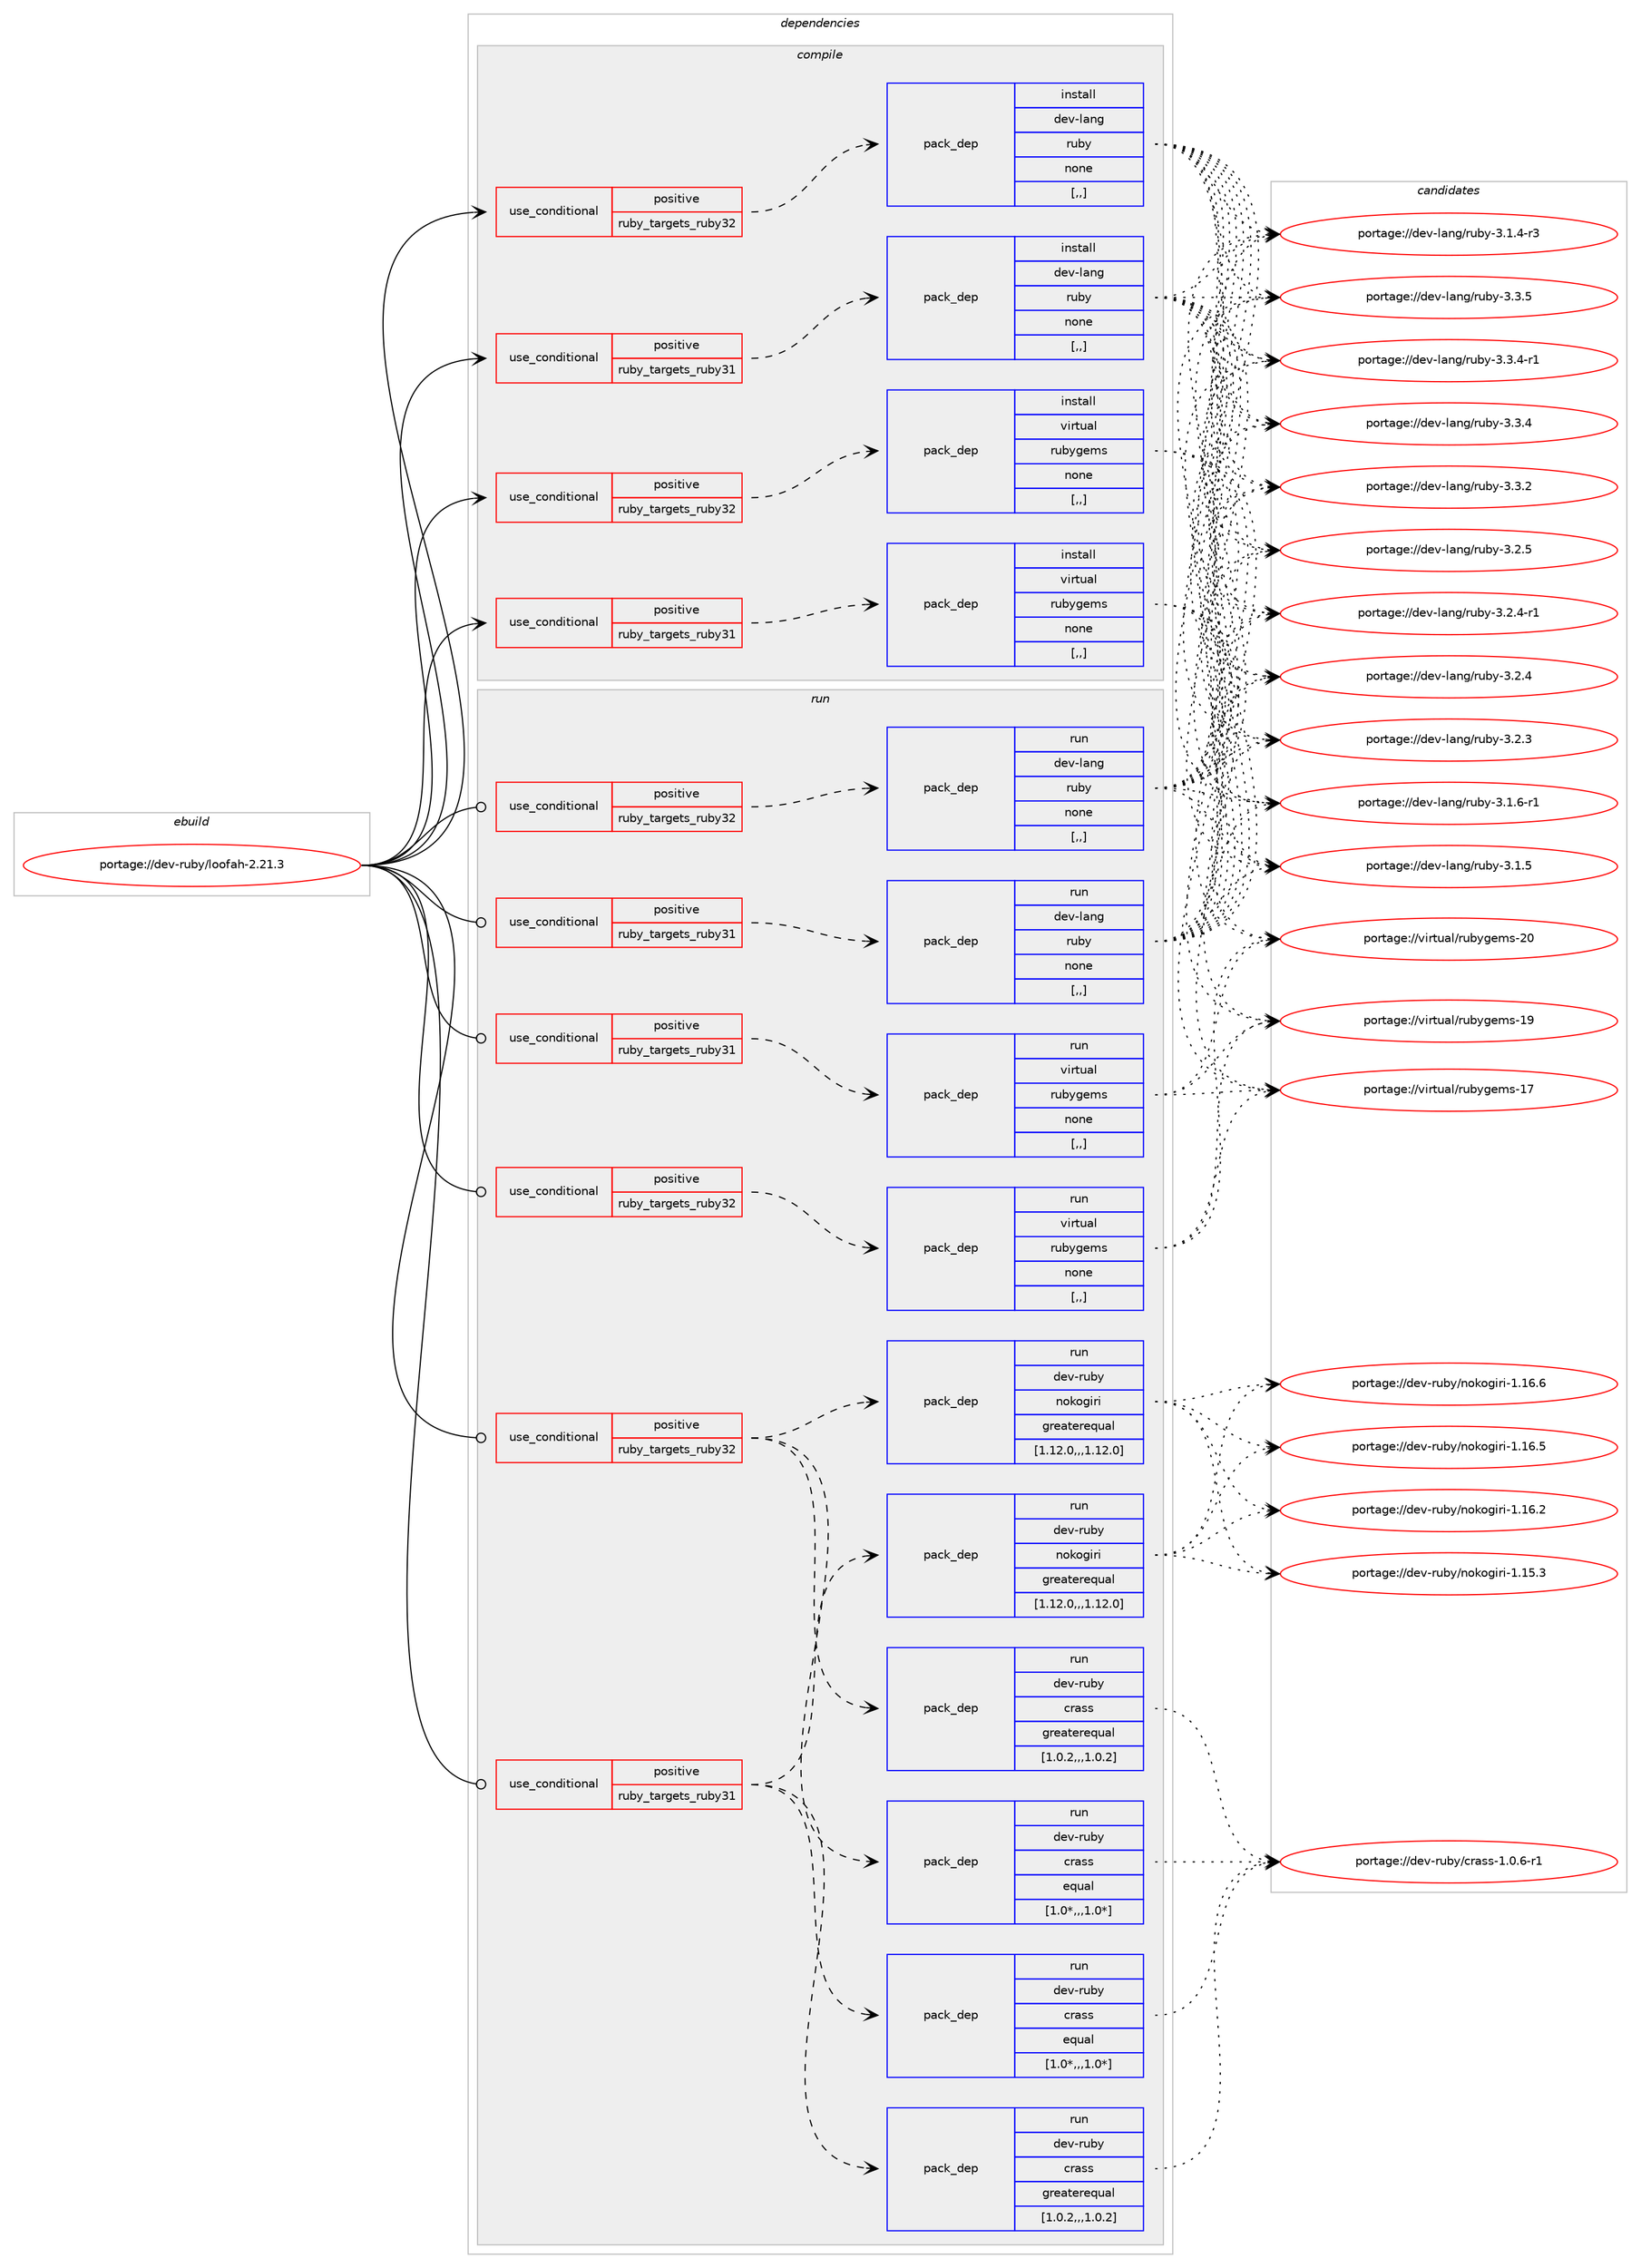 digraph prolog {

# *************
# Graph options
# *************

newrank=true;
concentrate=true;
compound=true;
graph [rankdir=LR,fontname=Helvetica,fontsize=10,ranksep=1.5];#, ranksep=2.5, nodesep=0.2];
edge  [arrowhead=vee];
node  [fontname=Helvetica,fontsize=10];

# **********
# The ebuild
# **********

subgraph cluster_leftcol {
color=gray;
label=<<i>ebuild</i>>;
id [label="portage://dev-ruby/loofah-2.21.3", color=red, width=4, href="../dev-ruby/loofah-2.21.3.svg"];
}

# ****************
# The dependencies
# ****************

subgraph cluster_midcol {
color=gray;
label=<<i>dependencies</i>>;
subgraph cluster_compile {
fillcolor="#eeeeee";
style=filled;
label=<<i>compile</i>>;
subgraph cond181135 {
dependency684993 [label=<<TABLE BORDER="0" CELLBORDER="1" CELLSPACING="0" CELLPADDING="4"><TR><TD ROWSPAN="3" CELLPADDING="10">use_conditional</TD></TR><TR><TD>positive</TD></TR><TR><TD>ruby_targets_ruby31</TD></TR></TABLE>>, shape=none, color=red];
subgraph pack498926 {
dependency684994 [label=<<TABLE BORDER="0" CELLBORDER="1" CELLSPACING="0" CELLPADDING="4" WIDTH="220"><TR><TD ROWSPAN="6" CELLPADDING="30">pack_dep</TD></TR><TR><TD WIDTH="110">install</TD></TR><TR><TD>dev-lang</TD></TR><TR><TD>ruby</TD></TR><TR><TD>none</TD></TR><TR><TD>[,,]</TD></TR></TABLE>>, shape=none, color=blue];
}
dependency684993:e -> dependency684994:w [weight=20,style="dashed",arrowhead="vee"];
}
id:e -> dependency684993:w [weight=20,style="solid",arrowhead="vee"];
subgraph cond181136 {
dependency684995 [label=<<TABLE BORDER="0" CELLBORDER="1" CELLSPACING="0" CELLPADDING="4"><TR><TD ROWSPAN="3" CELLPADDING="10">use_conditional</TD></TR><TR><TD>positive</TD></TR><TR><TD>ruby_targets_ruby31</TD></TR></TABLE>>, shape=none, color=red];
subgraph pack498927 {
dependency684996 [label=<<TABLE BORDER="0" CELLBORDER="1" CELLSPACING="0" CELLPADDING="4" WIDTH="220"><TR><TD ROWSPAN="6" CELLPADDING="30">pack_dep</TD></TR><TR><TD WIDTH="110">install</TD></TR><TR><TD>virtual</TD></TR><TR><TD>rubygems</TD></TR><TR><TD>none</TD></TR><TR><TD>[,,]</TD></TR></TABLE>>, shape=none, color=blue];
}
dependency684995:e -> dependency684996:w [weight=20,style="dashed",arrowhead="vee"];
}
id:e -> dependency684995:w [weight=20,style="solid",arrowhead="vee"];
subgraph cond181137 {
dependency684997 [label=<<TABLE BORDER="0" CELLBORDER="1" CELLSPACING="0" CELLPADDING="4"><TR><TD ROWSPAN="3" CELLPADDING="10">use_conditional</TD></TR><TR><TD>positive</TD></TR><TR><TD>ruby_targets_ruby32</TD></TR></TABLE>>, shape=none, color=red];
subgraph pack498928 {
dependency684998 [label=<<TABLE BORDER="0" CELLBORDER="1" CELLSPACING="0" CELLPADDING="4" WIDTH="220"><TR><TD ROWSPAN="6" CELLPADDING="30">pack_dep</TD></TR><TR><TD WIDTH="110">install</TD></TR><TR><TD>dev-lang</TD></TR><TR><TD>ruby</TD></TR><TR><TD>none</TD></TR><TR><TD>[,,]</TD></TR></TABLE>>, shape=none, color=blue];
}
dependency684997:e -> dependency684998:w [weight=20,style="dashed",arrowhead="vee"];
}
id:e -> dependency684997:w [weight=20,style="solid",arrowhead="vee"];
subgraph cond181138 {
dependency684999 [label=<<TABLE BORDER="0" CELLBORDER="1" CELLSPACING="0" CELLPADDING="4"><TR><TD ROWSPAN="3" CELLPADDING="10">use_conditional</TD></TR><TR><TD>positive</TD></TR><TR><TD>ruby_targets_ruby32</TD></TR></TABLE>>, shape=none, color=red];
subgraph pack498929 {
dependency685000 [label=<<TABLE BORDER="0" CELLBORDER="1" CELLSPACING="0" CELLPADDING="4" WIDTH="220"><TR><TD ROWSPAN="6" CELLPADDING="30">pack_dep</TD></TR><TR><TD WIDTH="110">install</TD></TR><TR><TD>virtual</TD></TR><TR><TD>rubygems</TD></TR><TR><TD>none</TD></TR><TR><TD>[,,]</TD></TR></TABLE>>, shape=none, color=blue];
}
dependency684999:e -> dependency685000:w [weight=20,style="dashed",arrowhead="vee"];
}
id:e -> dependency684999:w [weight=20,style="solid",arrowhead="vee"];
}
subgraph cluster_compileandrun {
fillcolor="#eeeeee";
style=filled;
label=<<i>compile and run</i>>;
}
subgraph cluster_run {
fillcolor="#eeeeee";
style=filled;
label=<<i>run</i>>;
subgraph cond181139 {
dependency685001 [label=<<TABLE BORDER="0" CELLBORDER="1" CELLSPACING="0" CELLPADDING="4"><TR><TD ROWSPAN="3" CELLPADDING="10">use_conditional</TD></TR><TR><TD>positive</TD></TR><TR><TD>ruby_targets_ruby31</TD></TR></TABLE>>, shape=none, color=red];
subgraph pack498930 {
dependency685002 [label=<<TABLE BORDER="0" CELLBORDER="1" CELLSPACING="0" CELLPADDING="4" WIDTH="220"><TR><TD ROWSPAN="6" CELLPADDING="30">pack_dep</TD></TR><TR><TD WIDTH="110">run</TD></TR><TR><TD>dev-lang</TD></TR><TR><TD>ruby</TD></TR><TR><TD>none</TD></TR><TR><TD>[,,]</TD></TR></TABLE>>, shape=none, color=blue];
}
dependency685001:e -> dependency685002:w [weight=20,style="dashed",arrowhead="vee"];
}
id:e -> dependency685001:w [weight=20,style="solid",arrowhead="odot"];
subgraph cond181140 {
dependency685003 [label=<<TABLE BORDER="0" CELLBORDER="1" CELLSPACING="0" CELLPADDING="4"><TR><TD ROWSPAN="3" CELLPADDING="10">use_conditional</TD></TR><TR><TD>positive</TD></TR><TR><TD>ruby_targets_ruby31</TD></TR></TABLE>>, shape=none, color=red];
subgraph pack498931 {
dependency685004 [label=<<TABLE BORDER="0" CELLBORDER="1" CELLSPACING="0" CELLPADDING="4" WIDTH="220"><TR><TD ROWSPAN="6" CELLPADDING="30">pack_dep</TD></TR><TR><TD WIDTH="110">run</TD></TR><TR><TD>dev-ruby</TD></TR><TR><TD>crass</TD></TR><TR><TD>equal</TD></TR><TR><TD>[1.0*,,,1.0*]</TD></TR></TABLE>>, shape=none, color=blue];
}
dependency685003:e -> dependency685004:w [weight=20,style="dashed",arrowhead="vee"];
subgraph pack498932 {
dependency685005 [label=<<TABLE BORDER="0" CELLBORDER="1" CELLSPACING="0" CELLPADDING="4" WIDTH="220"><TR><TD ROWSPAN="6" CELLPADDING="30">pack_dep</TD></TR><TR><TD WIDTH="110">run</TD></TR><TR><TD>dev-ruby</TD></TR><TR><TD>crass</TD></TR><TR><TD>greaterequal</TD></TR><TR><TD>[1.0.2,,,1.0.2]</TD></TR></TABLE>>, shape=none, color=blue];
}
dependency685003:e -> dependency685005:w [weight=20,style="dashed",arrowhead="vee"];
subgraph pack498933 {
dependency685006 [label=<<TABLE BORDER="0" CELLBORDER="1" CELLSPACING="0" CELLPADDING="4" WIDTH="220"><TR><TD ROWSPAN="6" CELLPADDING="30">pack_dep</TD></TR><TR><TD WIDTH="110">run</TD></TR><TR><TD>dev-ruby</TD></TR><TR><TD>nokogiri</TD></TR><TR><TD>greaterequal</TD></TR><TR><TD>[1.12.0,,,1.12.0]</TD></TR></TABLE>>, shape=none, color=blue];
}
dependency685003:e -> dependency685006:w [weight=20,style="dashed",arrowhead="vee"];
}
id:e -> dependency685003:w [weight=20,style="solid",arrowhead="odot"];
subgraph cond181141 {
dependency685007 [label=<<TABLE BORDER="0" CELLBORDER="1" CELLSPACING="0" CELLPADDING="4"><TR><TD ROWSPAN="3" CELLPADDING="10">use_conditional</TD></TR><TR><TD>positive</TD></TR><TR><TD>ruby_targets_ruby31</TD></TR></TABLE>>, shape=none, color=red];
subgraph pack498934 {
dependency685008 [label=<<TABLE BORDER="0" CELLBORDER="1" CELLSPACING="0" CELLPADDING="4" WIDTH="220"><TR><TD ROWSPAN="6" CELLPADDING="30">pack_dep</TD></TR><TR><TD WIDTH="110">run</TD></TR><TR><TD>virtual</TD></TR><TR><TD>rubygems</TD></TR><TR><TD>none</TD></TR><TR><TD>[,,]</TD></TR></TABLE>>, shape=none, color=blue];
}
dependency685007:e -> dependency685008:w [weight=20,style="dashed",arrowhead="vee"];
}
id:e -> dependency685007:w [weight=20,style="solid",arrowhead="odot"];
subgraph cond181142 {
dependency685009 [label=<<TABLE BORDER="0" CELLBORDER="1" CELLSPACING="0" CELLPADDING="4"><TR><TD ROWSPAN="3" CELLPADDING="10">use_conditional</TD></TR><TR><TD>positive</TD></TR><TR><TD>ruby_targets_ruby32</TD></TR></TABLE>>, shape=none, color=red];
subgraph pack498935 {
dependency685010 [label=<<TABLE BORDER="0" CELLBORDER="1" CELLSPACING="0" CELLPADDING="4" WIDTH="220"><TR><TD ROWSPAN="6" CELLPADDING="30">pack_dep</TD></TR><TR><TD WIDTH="110">run</TD></TR><TR><TD>dev-lang</TD></TR><TR><TD>ruby</TD></TR><TR><TD>none</TD></TR><TR><TD>[,,]</TD></TR></TABLE>>, shape=none, color=blue];
}
dependency685009:e -> dependency685010:w [weight=20,style="dashed",arrowhead="vee"];
}
id:e -> dependency685009:w [weight=20,style="solid",arrowhead="odot"];
subgraph cond181143 {
dependency685011 [label=<<TABLE BORDER="0" CELLBORDER="1" CELLSPACING="0" CELLPADDING="4"><TR><TD ROWSPAN="3" CELLPADDING="10">use_conditional</TD></TR><TR><TD>positive</TD></TR><TR><TD>ruby_targets_ruby32</TD></TR></TABLE>>, shape=none, color=red];
subgraph pack498936 {
dependency685012 [label=<<TABLE BORDER="0" CELLBORDER="1" CELLSPACING="0" CELLPADDING="4" WIDTH="220"><TR><TD ROWSPAN="6" CELLPADDING="30">pack_dep</TD></TR><TR><TD WIDTH="110">run</TD></TR><TR><TD>dev-ruby</TD></TR><TR><TD>crass</TD></TR><TR><TD>equal</TD></TR><TR><TD>[1.0*,,,1.0*]</TD></TR></TABLE>>, shape=none, color=blue];
}
dependency685011:e -> dependency685012:w [weight=20,style="dashed",arrowhead="vee"];
subgraph pack498937 {
dependency685013 [label=<<TABLE BORDER="0" CELLBORDER="1" CELLSPACING="0" CELLPADDING="4" WIDTH="220"><TR><TD ROWSPAN="6" CELLPADDING="30">pack_dep</TD></TR><TR><TD WIDTH="110">run</TD></TR><TR><TD>dev-ruby</TD></TR><TR><TD>crass</TD></TR><TR><TD>greaterequal</TD></TR><TR><TD>[1.0.2,,,1.0.2]</TD></TR></TABLE>>, shape=none, color=blue];
}
dependency685011:e -> dependency685013:w [weight=20,style="dashed",arrowhead="vee"];
subgraph pack498938 {
dependency685014 [label=<<TABLE BORDER="0" CELLBORDER="1" CELLSPACING="0" CELLPADDING="4" WIDTH="220"><TR><TD ROWSPAN="6" CELLPADDING="30">pack_dep</TD></TR><TR><TD WIDTH="110">run</TD></TR><TR><TD>dev-ruby</TD></TR><TR><TD>nokogiri</TD></TR><TR><TD>greaterequal</TD></TR><TR><TD>[1.12.0,,,1.12.0]</TD></TR></TABLE>>, shape=none, color=blue];
}
dependency685011:e -> dependency685014:w [weight=20,style="dashed",arrowhead="vee"];
}
id:e -> dependency685011:w [weight=20,style="solid",arrowhead="odot"];
subgraph cond181144 {
dependency685015 [label=<<TABLE BORDER="0" CELLBORDER="1" CELLSPACING="0" CELLPADDING="4"><TR><TD ROWSPAN="3" CELLPADDING="10">use_conditional</TD></TR><TR><TD>positive</TD></TR><TR><TD>ruby_targets_ruby32</TD></TR></TABLE>>, shape=none, color=red];
subgraph pack498939 {
dependency685016 [label=<<TABLE BORDER="0" CELLBORDER="1" CELLSPACING="0" CELLPADDING="4" WIDTH="220"><TR><TD ROWSPAN="6" CELLPADDING="30">pack_dep</TD></TR><TR><TD WIDTH="110">run</TD></TR><TR><TD>virtual</TD></TR><TR><TD>rubygems</TD></TR><TR><TD>none</TD></TR><TR><TD>[,,]</TD></TR></TABLE>>, shape=none, color=blue];
}
dependency685015:e -> dependency685016:w [weight=20,style="dashed",arrowhead="vee"];
}
id:e -> dependency685015:w [weight=20,style="solid",arrowhead="odot"];
}
}

# **************
# The candidates
# **************

subgraph cluster_choices {
rank=same;
color=gray;
label=<<i>candidates</i>>;

subgraph choice498926 {
color=black;
nodesep=1;
choice10010111845108971101034711411798121455146514653 [label="portage://dev-lang/ruby-3.3.5", color=red, width=4,href="../dev-lang/ruby-3.3.5.svg"];
choice100101118451089711010347114117981214551465146524511449 [label="portage://dev-lang/ruby-3.3.4-r1", color=red, width=4,href="../dev-lang/ruby-3.3.4-r1.svg"];
choice10010111845108971101034711411798121455146514652 [label="portage://dev-lang/ruby-3.3.4", color=red, width=4,href="../dev-lang/ruby-3.3.4.svg"];
choice10010111845108971101034711411798121455146514650 [label="portage://dev-lang/ruby-3.3.2", color=red, width=4,href="../dev-lang/ruby-3.3.2.svg"];
choice10010111845108971101034711411798121455146504653 [label="portage://dev-lang/ruby-3.2.5", color=red, width=4,href="../dev-lang/ruby-3.2.5.svg"];
choice100101118451089711010347114117981214551465046524511449 [label="portage://dev-lang/ruby-3.2.4-r1", color=red, width=4,href="../dev-lang/ruby-3.2.4-r1.svg"];
choice10010111845108971101034711411798121455146504652 [label="portage://dev-lang/ruby-3.2.4", color=red, width=4,href="../dev-lang/ruby-3.2.4.svg"];
choice10010111845108971101034711411798121455146504651 [label="portage://dev-lang/ruby-3.2.3", color=red, width=4,href="../dev-lang/ruby-3.2.3.svg"];
choice100101118451089711010347114117981214551464946544511449 [label="portage://dev-lang/ruby-3.1.6-r1", color=red, width=4,href="../dev-lang/ruby-3.1.6-r1.svg"];
choice10010111845108971101034711411798121455146494653 [label="portage://dev-lang/ruby-3.1.5", color=red, width=4,href="../dev-lang/ruby-3.1.5.svg"];
choice100101118451089711010347114117981214551464946524511451 [label="portage://dev-lang/ruby-3.1.4-r3", color=red, width=4,href="../dev-lang/ruby-3.1.4-r3.svg"];
dependency684994:e -> choice10010111845108971101034711411798121455146514653:w [style=dotted,weight="100"];
dependency684994:e -> choice100101118451089711010347114117981214551465146524511449:w [style=dotted,weight="100"];
dependency684994:e -> choice10010111845108971101034711411798121455146514652:w [style=dotted,weight="100"];
dependency684994:e -> choice10010111845108971101034711411798121455146514650:w [style=dotted,weight="100"];
dependency684994:e -> choice10010111845108971101034711411798121455146504653:w [style=dotted,weight="100"];
dependency684994:e -> choice100101118451089711010347114117981214551465046524511449:w [style=dotted,weight="100"];
dependency684994:e -> choice10010111845108971101034711411798121455146504652:w [style=dotted,weight="100"];
dependency684994:e -> choice10010111845108971101034711411798121455146504651:w [style=dotted,weight="100"];
dependency684994:e -> choice100101118451089711010347114117981214551464946544511449:w [style=dotted,weight="100"];
dependency684994:e -> choice10010111845108971101034711411798121455146494653:w [style=dotted,weight="100"];
dependency684994:e -> choice100101118451089711010347114117981214551464946524511451:w [style=dotted,weight="100"];
}
subgraph choice498927 {
color=black;
nodesep=1;
choice118105114116117971084711411798121103101109115455048 [label="portage://virtual/rubygems-20", color=red, width=4,href="../virtual/rubygems-20.svg"];
choice118105114116117971084711411798121103101109115454957 [label="portage://virtual/rubygems-19", color=red, width=4,href="../virtual/rubygems-19.svg"];
choice118105114116117971084711411798121103101109115454955 [label="portage://virtual/rubygems-17", color=red, width=4,href="../virtual/rubygems-17.svg"];
dependency684996:e -> choice118105114116117971084711411798121103101109115455048:w [style=dotted,weight="100"];
dependency684996:e -> choice118105114116117971084711411798121103101109115454957:w [style=dotted,weight="100"];
dependency684996:e -> choice118105114116117971084711411798121103101109115454955:w [style=dotted,weight="100"];
}
subgraph choice498928 {
color=black;
nodesep=1;
choice10010111845108971101034711411798121455146514653 [label="portage://dev-lang/ruby-3.3.5", color=red, width=4,href="../dev-lang/ruby-3.3.5.svg"];
choice100101118451089711010347114117981214551465146524511449 [label="portage://dev-lang/ruby-3.3.4-r1", color=red, width=4,href="../dev-lang/ruby-3.3.4-r1.svg"];
choice10010111845108971101034711411798121455146514652 [label="portage://dev-lang/ruby-3.3.4", color=red, width=4,href="../dev-lang/ruby-3.3.4.svg"];
choice10010111845108971101034711411798121455146514650 [label="portage://dev-lang/ruby-3.3.2", color=red, width=4,href="../dev-lang/ruby-3.3.2.svg"];
choice10010111845108971101034711411798121455146504653 [label="portage://dev-lang/ruby-3.2.5", color=red, width=4,href="../dev-lang/ruby-3.2.5.svg"];
choice100101118451089711010347114117981214551465046524511449 [label="portage://dev-lang/ruby-3.2.4-r1", color=red, width=4,href="../dev-lang/ruby-3.2.4-r1.svg"];
choice10010111845108971101034711411798121455146504652 [label="portage://dev-lang/ruby-3.2.4", color=red, width=4,href="../dev-lang/ruby-3.2.4.svg"];
choice10010111845108971101034711411798121455146504651 [label="portage://dev-lang/ruby-3.2.3", color=red, width=4,href="../dev-lang/ruby-3.2.3.svg"];
choice100101118451089711010347114117981214551464946544511449 [label="portage://dev-lang/ruby-3.1.6-r1", color=red, width=4,href="../dev-lang/ruby-3.1.6-r1.svg"];
choice10010111845108971101034711411798121455146494653 [label="portage://dev-lang/ruby-3.1.5", color=red, width=4,href="../dev-lang/ruby-3.1.5.svg"];
choice100101118451089711010347114117981214551464946524511451 [label="portage://dev-lang/ruby-3.1.4-r3", color=red, width=4,href="../dev-lang/ruby-3.1.4-r3.svg"];
dependency684998:e -> choice10010111845108971101034711411798121455146514653:w [style=dotted,weight="100"];
dependency684998:e -> choice100101118451089711010347114117981214551465146524511449:w [style=dotted,weight="100"];
dependency684998:e -> choice10010111845108971101034711411798121455146514652:w [style=dotted,weight="100"];
dependency684998:e -> choice10010111845108971101034711411798121455146514650:w [style=dotted,weight="100"];
dependency684998:e -> choice10010111845108971101034711411798121455146504653:w [style=dotted,weight="100"];
dependency684998:e -> choice100101118451089711010347114117981214551465046524511449:w [style=dotted,weight="100"];
dependency684998:e -> choice10010111845108971101034711411798121455146504652:w [style=dotted,weight="100"];
dependency684998:e -> choice10010111845108971101034711411798121455146504651:w [style=dotted,weight="100"];
dependency684998:e -> choice100101118451089711010347114117981214551464946544511449:w [style=dotted,weight="100"];
dependency684998:e -> choice10010111845108971101034711411798121455146494653:w [style=dotted,weight="100"];
dependency684998:e -> choice100101118451089711010347114117981214551464946524511451:w [style=dotted,weight="100"];
}
subgraph choice498929 {
color=black;
nodesep=1;
choice118105114116117971084711411798121103101109115455048 [label="portage://virtual/rubygems-20", color=red, width=4,href="../virtual/rubygems-20.svg"];
choice118105114116117971084711411798121103101109115454957 [label="portage://virtual/rubygems-19", color=red, width=4,href="../virtual/rubygems-19.svg"];
choice118105114116117971084711411798121103101109115454955 [label="portage://virtual/rubygems-17", color=red, width=4,href="../virtual/rubygems-17.svg"];
dependency685000:e -> choice118105114116117971084711411798121103101109115455048:w [style=dotted,weight="100"];
dependency685000:e -> choice118105114116117971084711411798121103101109115454957:w [style=dotted,weight="100"];
dependency685000:e -> choice118105114116117971084711411798121103101109115454955:w [style=dotted,weight="100"];
}
subgraph choice498930 {
color=black;
nodesep=1;
choice10010111845108971101034711411798121455146514653 [label="portage://dev-lang/ruby-3.3.5", color=red, width=4,href="../dev-lang/ruby-3.3.5.svg"];
choice100101118451089711010347114117981214551465146524511449 [label="portage://dev-lang/ruby-3.3.4-r1", color=red, width=4,href="../dev-lang/ruby-3.3.4-r1.svg"];
choice10010111845108971101034711411798121455146514652 [label="portage://dev-lang/ruby-3.3.4", color=red, width=4,href="../dev-lang/ruby-3.3.4.svg"];
choice10010111845108971101034711411798121455146514650 [label="portage://dev-lang/ruby-3.3.2", color=red, width=4,href="../dev-lang/ruby-3.3.2.svg"];
choice10010111845108971101034711411798121455146504653 [label="portage://dev-lang/ruby-3.2.5", color=red, width=4,href="../dev-lang/ruby-3.2.5.svg"];
choice100101118451089711010347114117981214551465046524511449 [label="portage://dev-lang/ruby-3.2.4-r1", color=red, width=4,href="../dev-lang/ruby-3.2.4-r1.svg"];
choice10010111845108971101034711411798121455146504652 [label="portage://dev-lang/ruby-3.2.4", color=red, width=4,href="../dev-lang/ruby-3.2.4.svg"];
choice10010111845108971101034711411798121455146504651 [label="portage://dev-lang/ruby-3.2.3", color=red, width=4,href="../dev-lang/ruby-3.2.3.svg"];
choice100101118451089711010347114117981214551464946544511449 [label="portage://dev-lang/ruby-3.1.6-r1", color=red, width=4,href="../dev-lang/ruby-3.1.6-r1.svg"];
choice10010111845108971101034711411798121455146494653 [label="portage://dev-lang/ruby-3.1.5", color=red, width=4,href="../dev-lang/ruby-3.1.5.svg"];
choice100101118451089711010347114117981214551464946524511451 [label="portage://dev-lang/ruby-3.1.4-r3", color=red, width=4,href="../dev-lang/ruby-3.1.4-r3.svg"];
dependency685002:e -> choice10010111845108971101034711411798121455146514653:w [style=dotted,weight="100"];
dependency685002:e -> choice100101118451089711010347114117981214551465146524511449:w [style=dotted,weight="100"];
dependency685002:e -> choice10010111845108971101034711411798121455146514652:w [style=dotted,weight="100"];
dependency685002:e -> choice10010111845108971101034711411798121455146514650:w [style=dotted,weight="100"];
dependency685002:e -> choice10010111845108971101034711411798121455146504653:w [style=dotted,weight="100"];
dependency685002:e -> choice100101118451089711010347114117981214551465046524511449:w [style=dotted,weight="100"];
dependency685002:e -> choice10010111845108971101034711411798121455146504652:w [style=dotted,weight="100"];
dependency685002:e -> choice10010111845108971101034711411798121455146504651:w [style=dotted,weight="100"];
dependency685002:e -> choice100101118451089711010347114117981214551464946544511449:w [style=dotted,weight="100"];
dependency685002:e -> choice10010111845108971101034711411798121455146494653:w [style=dotted,weight="100"];
dependency685002:e -> choice100101118451089711010347114117981214551464946524511451:w [style=dotted,weight="100"];
}
subgraph choice498931 {
color=black;
nodesep=1;
choice10010111845114117981214799114971151154549464846544511449 [label="portage://dev-ruby/crass-1.0.6-r1", color=red, width=4,href="../dev-ruby/crass-1.0.6-r1.svg"];
dependency685004:e -> choice10010111845114117981214799114971151154549464846544511449:w [style=dotted,weight="100"];
}
subgraph choice498932 {
color=black;
nodesep=1;
choice10010111845114117981214799114971151154549464846544511449 [label="portage://dev-ruby/crass-1.0.6-r1", color=red, width=4,href="../dev-ruby/crass-1.0.6-r1.svg"];
dependency685005:e -> choice10010111845114117981214799114971151154549464846544511449:w [style=dotted,weight="100"];
}
subgraph choice498933 {
color=black;
nodesep=1;
choice10010111845114117981214711011110711110310511410545494649544654 [label="portage://dev-ruby/nokogiri-1.16.6", color=red, width=4,href="../dev-ruby/nokogiri-1.16.6.svg"];
choice10010111845114117981214711011110711110310511410545494649544653 [label="portage://dev-ruby/nokogiri-1.16.5", color=red, width=4,href="../dev-ruby/nokogiri-1.16.5.svg"];
choice10010111845114117981214711011110711110310511410545494649544650 [label="portage://dev-ruby/nokogiri-1.16.2", color=red, width=4,href="../dev-ruby/nokogiri-1.16.2.svg"];
choice10010111845114117981214711011110711110310511410545494649534651 [label="portage://dev-ruby/nokogiri-1.15.3", color=red, width=4,href="../dev-ruby/nokogiri-1.15.3.svg"];
dependency685006:e -> choice10010111845114117981214711011110711110310511410545494649544654:w [style=dotted,weight="100"];
dependency685006:e -> choice10010111845114117981214711011110711110310511410545494649544653:w [style=dotted,weight="100"];
dependency685006:e -> choice10010111845114117981214711011110711110310511410545494649544650:w [style=dotted,weight="100"];
dependency685006:e -> choice10010111845114117981214711011110711110310511410545494649534651:w [style=dotted,weight="100"];
}
subgraph choice498934 {
color=black;
nodesep=1;
choice118105114116117971084711411798121103101109115455048 [label="portage://virtual/rubygems-20", color=red, width=4,href="../virtual/rubygems-20.svg"];
choice118105114116117971084711411798121103101109115454957 [label="portage://virtual/rubygems-19", color=red, width=4,href="../virtual/rubygems-19.svg"];
choice118105114116117971084711411798121103101109115454955 [label="portage://virtual/rubygems-17", color=red, width=4,href="../virtual/rubygems-17.svg"];
dependency685008:e -> choice118105114116117971084711411798121103101109115455048:w [style=dotted,weight="100"];
dependency685008:e -> choice118105114116117971084711411798121103101109115454957:w [style=dotted,weight="100"];
dependency685008:e -> choice118105114116117971084711411798121103101109115454955:w [style=dotted,weight="100"];
}
subgraph choice498935 {
color=black;
nodesep=1;
choice10010111845108971101034711411798121455146514653 [label="portage://dev-lang/ruby-3.3.5", color=red, width=4,href="../dev-lang/ruby-3.3.5.svg"];
choice100101118451089711010347114117981214551465146524511449 [label="portage://dev-lang/ruby-3.3.4-r1", color=red, width=4,href="../dev-lang/ruby-3.3.4-r1.svg"];
choice10010111845108971101034711411798121455146514652 [label="portage://dev-lang/ruby-3.3.4", color=red, width=4,href="../dev-lang/ruby-3.3.4.svg"];
choice10010111845108971101034711411798121455146514650 [label="portage://dev-lang/ruby-3.3.2", color=red, width=4,href="../dev-lang/ruby-3.3.2.svg"];
choice10010111845108971101034711411798121455146504653 [label="portage://dev-lang/ruby-3.2.5", color=red, width=4,href="../dev-lang/ruby-3.2.5.svg"];
choice100101118451089711010347114117981214551465046524511449 [label="portage://dev-lang/ruby-3.2.4-r1", color=red, width=4,href="../dev-lang/ruby-3.2.4-r1.svg"];
choice10010111845108971101034711411798121455146504652 [label="portage://dev-lang/ruby-3.2.4", color=red, width=4,href="../dev-lang/ruby-3.2.4.svg"];
choice10010111845108971101034711411798121455146504651 [label="portage://dev-lang/ruby-3.2.3", color=red, width=4,href="../dev-lang/ruby-3.2.3.svg"];
choice100101118451089711010347114117981214551464946544511449 [label="portage://dev-lang/ruby-3.1.6-r1", color=red, width=4,href="../dev-lang/ruby-3.1.6-r1.svg"];
choice10010111845108971101034711411798121455146494653 [label="portage://dev-lang/ruby-3.1.5", color=red, width=4,href="../dev-lang/ruby-3.1.5.svg"];
choice100101118451089711010347114117981214551464946524511451 [label="portage://dev-lang/ruby-3.1.4-r3", color=red, width=4,href="../dev-lang/ruby-3.1.4-r3.svg"];
dependency685010:e -> choice10010111845108971101034711411798121455146514653:w [style=dotted,weight="100"];
dependency685010:e -> choice100101118451089711010347114117981214551465146524511449:w [style=dotted,weight="100"];
dependency685010:e -> choice10010111845108971101034711411798121455146514652:w [style=dotted,weight="100"];
dependency685010:e -> choice10010111845108971101034711411798121455146514650:w [style=dotted,weight="100"];
dependency685010:e -> choice10010111845108971101034711411798121455146504653:w [style=dotted,weight="100"];
dependency685010:e -> choice100101118451089711010347114117981214551465046524511449:w [style=dotted,weight="100"];
dependency685010:e -> choice10010111845108971101034711411798121455146504652:w [style=dotted,weight="100"];
dependency685010:e -> choice10010111845108971101034711411798121455146504651:w [style=dotted,weight="100"];
dependency685010:e -> choice100101118451089711010347114117981214551464946544511449:w [style=dotted,weight="100"];
dependency685010:e -> choice10010111845108971101034711411798121455146494653:w [style=dotted,weight="100"];
dependency685010:e -> choice100101118451089711010347114117981214551464946524511451:w [style=dotted,weight="100"];
}
subgraph choice498936 {
color=black;
nodesep=1;
choice10010111845114117981214799114971151154549464846544511449 [label="portage://dev-ruby/crass-1.0.6-r1", color=red, width=4,href="../dev-ruby/crass-1.0.6-r1.svg"];
dependency685012:e -> choice10010111845114117981214799114971151154549464846544511449:w [style=dotted,weight="100"];
}
subgraph choice498937 {
color=black;
nodesep=1;
choice10010111845114117981214799114971151154549464846544511449 [label="portage://dev-ruby/crass-1.0.6-r1", color=red, width=4,href="../dev-ruby/crass-1.0.6-r1.svg"];
dependency685013:e -> choice10010111845114117981214799114971151154549464846544511449:w [style=dotted,weight="100"];
}
subgraph choice498938 {
color=black;
nodesep=1;
choice10010111845114117981214711011110711110310511410545494649544654 [label="portage://dev-ruby/nokogiri-1.16.6", color=red, width=4,href="../dev-ruby/nokogiri-1.16.6.svg"];
choice10010111845114117981214711011110711110310511410545494649544653 [label="portage://dev-ruby/nokogiri-1.16.5", color=red, width=4,href="../dev-ruby/nokogiri-1.16.5.svg"];
choice10010111845114117981214711011110711110310511410545494649544650 [label="portage://dev-ruby/nokogiri-1.16.2", color=red, width=4,href="../dev-ruby/nokogiri-1.16.2.svg"];
choice10010111845114117981214711011110711110310511410545494649534651 [label="portage://dev-ruby/nokogiri-1.15.3", color=red, width=4,href="../dev-ruby/nokogiri-1.15.3.svg"];
dependency685014:e -> choice10010111845114117981214711011110711110310511410545494649544654:w [style=dotted,weight="100"];
dependency685014:e -> choice10010111845114117981214711011110711110310511410545494649544653:w [style=dotted,weight="100"];
dependency685014:e -> choice10010111845114117981214711011110711110310511410545494649544650:w [style=dotted,weight="100"];
dependency685014:e -> choice10010111845114117981214711011110711110310511410545494649534651:w [style=dotted,weight="100"];
}
subgraph choice498939 {
color=black;
nodesep=1;
choice118105114116117971084711411798121103101109115455048 [label="portage://virtual/rubygems-20", color=red, width=4,href="../virtual/rubygems-20.svg"];
choice118105114116117971084711411798121103101109115454957 [label="portage://virtual/rubygems-19", color=red, width=4,href="../virtual/rubygems-19.svg"];
choice118105114116117971084711411798121103101109115454955 [label="portage://virtual/rubygems-17", color=red, width=4,href="../virtual/rubygems-17.svg"];
dependency685016:e -> choice118105114116117971084711411798121103101109115455048:w [style=dotted,weight="100"];
dependency685016:e -> choice118105114116117971084711411798121103101109115454957:w [style=dotted,weight="100"];
dependency685016:e -> choice118105114116117971084711411798121103101109115454955:w [style=dotted,weight="100"];
}
}

}
